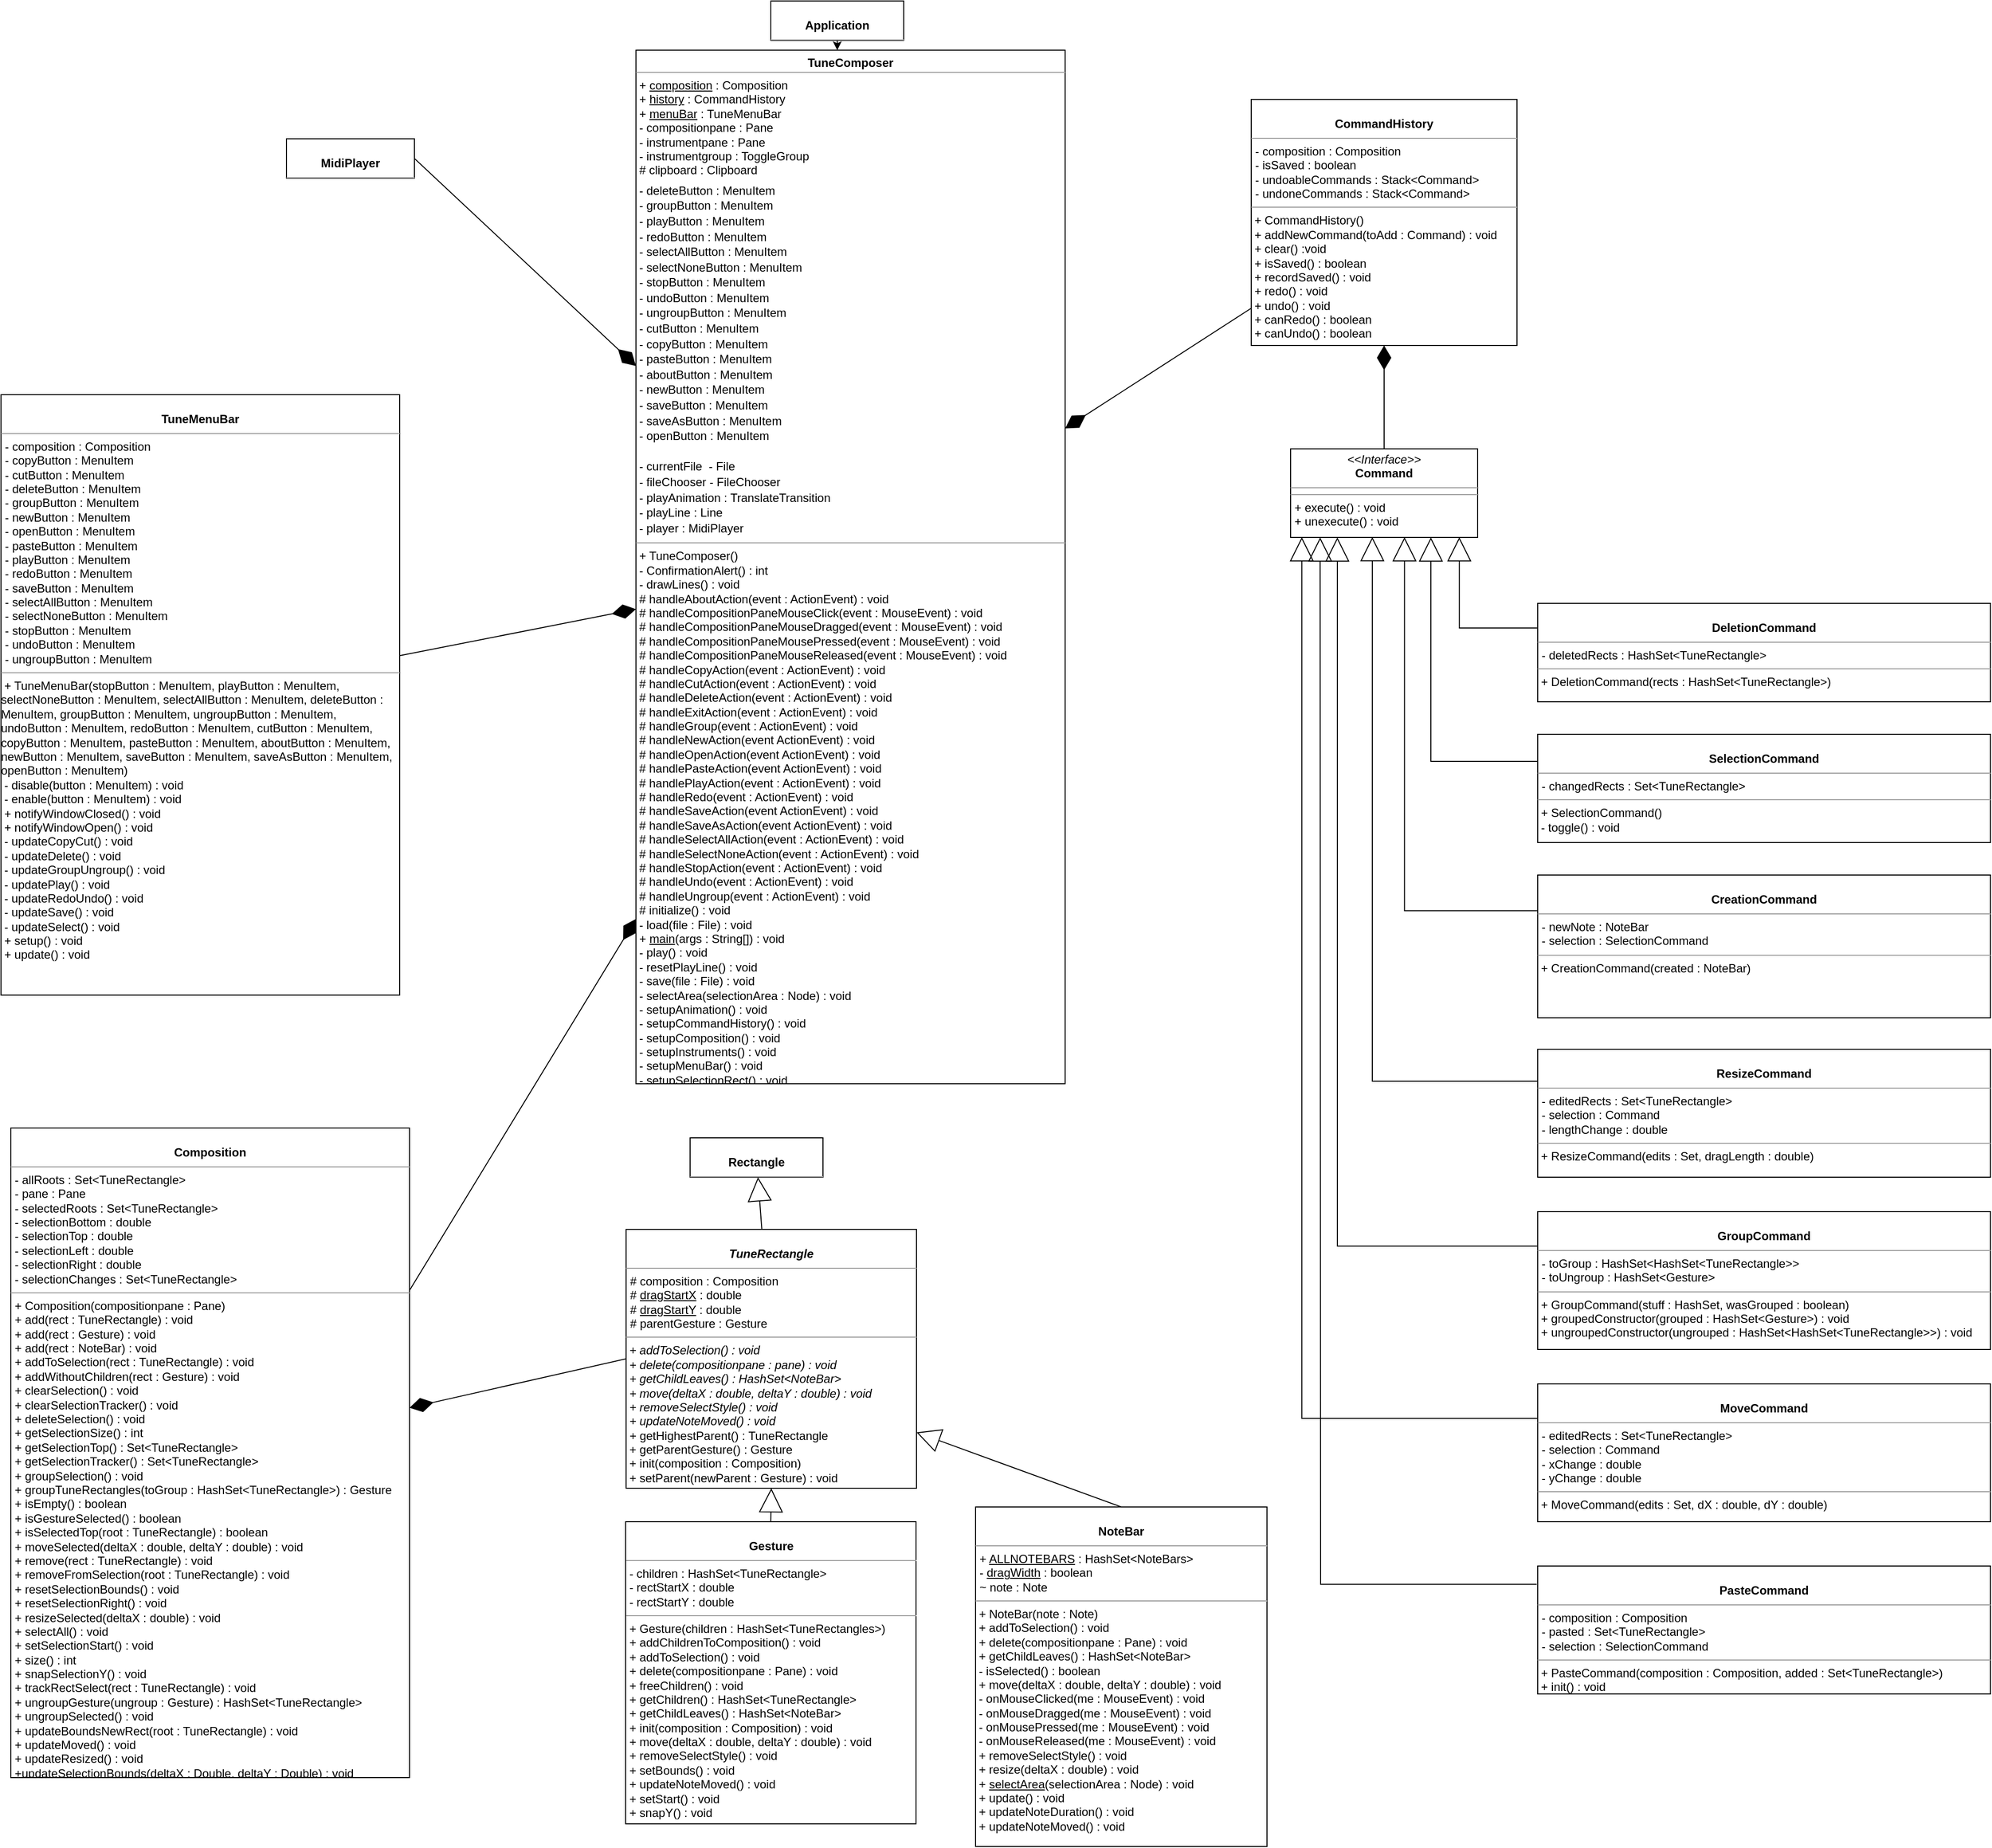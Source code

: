 <mxfile version="10.6.6" type="device"><diagram name="Page-1" id="c4acf3e9-155e-7222-9cf6-157b1a14988f"><mxGraphModel dx="1327" dy="759" grid="1" gridSize="10" guides="1" tooltips="1" connect="1" arrows="1" fold="1" page="1" pageScale="1" pageWidth="850" pageHeight="1100" background="#ffffff" math="0" shadow="0"><root><mxCell id="0"/><mxCell id="1" parent="0"/><mxCell id="wsXgjgieiUGB1QxaMo76-26" style="edgeStyle=none;rounded=0;orthogonalLoop=1;jettySize=auto;html=1;exitX=1;exitY=0.25;exitDx=0;exitDy=0;startArrow=none;startFill=0;endArrow=diamondThin;endFill=1;endSize=22;" parent="1" source="CqsXUCC5kFjreAIwGcYP-1" target="wsXgjgieiUGB1QxaMo76-11" edge="1"><mxGeometry relative="1" as="geometry"/></mxCell><mxCell id="CqsXUCC5kFjreAIwGcYP-1" value="&lt;p style=&quot;margin: 0px ; margin-top: 4px ; text-align: center&quot;&gt;&lt;br&gt;&lt;b&gt;Composition&lt;/b&gt;&lt;/p&gt;&lt;hr size=&quot;1&quot;&gt;&lt;p style=&quot;margin: 0px ; margin-left: 4px&quot;&gt;- allRoots : Set&amp;lt;TuneRectangle&amp;gt;&lt;/p&gt;&lt;p style=&quot;margin: 0px ; margin-left: 4px&quot;&gt;- pane : Pane&lt;/p&gt;&lt;p style=&quot;margin: 0px ; margin-left: 4px&quot;&gt;- selectedRoots : Set&amp;lt;TuneRectangle&amp;gt;&lt;/p&gt;&lt;p style=&quot;margin: 0px ; margin-left: 4px&quot;&gt;- selectionBottom : double&lt;/p&gt;&lt;p style=&quot;margin: 0px ; margin-left: 4px&quot;&gt;- selectionTop : double&lt;/p&gt;&lt;p style=&quot;margin: 0px ; margin-left: 4px&quot;&gt;- selectionLeft : double&lt;/p&gt;&lt;p style=&quot;margin: 0px ; margin-left: 4px&quot;&gt;- selectionRight : double&lt;/p&gt;&lt;p style=&quot;margin: 0px ; margin-left: 4px&quot;&gt;- selectionChanges : Set&amp;lt;TuneRectangle&amp;gt;&lt;/p&gt;&lt;hr size=&quot;1&quot;&gt;&lt;p style=&quot;margin: 0px ; margin-left: 4px&quot;&gt;+ Composition(compositionpane : Pane)&lt;br&gt;&lt;/p&gt;&lt;p style=&quot;margin: 0px ; margin-left: 4px&quot;&gt;+ add(rect : TuneRectangle) : void&lt;/p&gt;&lt;p style=&quot;margin: 0px ; margin-left: 4px&quot;&gt;+ add(rect : Gesture) : void&lt;/p&gt;&lt;p style=&quot;margin: 0px ; margin-left: 4px&quot;&gt;+ add(rect : NoteBar) : void&lt;/p&gt;&lt;p style=&quot;margin: 0px ; margin-left: 4px&quot;&gt;+ addToSelection(rect : TuneRectangle) : void&lt;/p&gt;&lt;p style=&quot;margin: 0px ; margin-left: 4px&quot;&gt;+ addWithoutChildren(rect : Gesture) : void&lt;/p&gt;&lt;p style=&quot;margin: 0px ; margin-left: 4px&quot;&gt;+ clearSelection() : void&lt;/p&gt;&lt;p style=&quot;margin: 0px ; margin-left: 4px&quot;&gt;+ clearSelectionTracker() : void&lt;/p&gt;&lt;p style=&quot;margin: 0px ; margin-left: 4px&quot;&gt;+ deleteSelection() : void&lt;/p&gt;&lt;p style=&quot;margin: 0px ; margin-left: 4px&quot;&gt;+ getSelectionSize() : int&lt;/p&gt;&lt;p style=&quot;margin: 0px ; margin-left: 4px&quot;&gt;+ getSelectionTop() : Set&amp;lt;TuneRectangle&amp;gt;&lt;/p&gt;&lt;p style=&quot;margin: 0px ; margin-left: 4px&quot;&gt;+ getSelectionTracker() : Set&amp;lt;TuneRectangle&amp;gt;&lt;/p&gt;&lt;p style=&quot;margin: 0px ; margin-left: 4px&quot;&gt;+ groupSelection() : void&lt;/p&gt;&lt;p style=&quot;margin: 0px ; margin-left: 4px&quot;&gt;+ groupTuneRectangles(toGroup : HashSet&amp;lt;TuneRectangle&amp;gt;) : Gesture&lt;/p&gt;&lt;p style=&quot;margin: 0px ; margin-left: 4px&quot;&gt;+ isEmpty() : boolean&lt;/p&gt;&lt;p style=&quot;margin: 0px ; margin-left: 4px&quot;&gt;+ isGestureSelected() : boolean&lt;/p&gt;&lt;p style=&quot;margin: 0px ; margin-left: 4px&quot;&gt;+ isSelectedTop(root : TuneRectangle) : boolean&lt;/p&gt;&lt;p style=&quot;margin: 0px ; margin-left: 4px&quot;&gt;+ moveSelected(deltaX : double, deltaY : double) : void&lt;/p&gt;&lt;p style=&quot;margin: 0px ; margin-left: 4px&quot;&gt;+ remove(rect : TuneRectangle) : void&lt;/p&gt;&lt;p style=&quot;margin: 0px ; margin-left: 4px&quot;&gt;+ removeFromSelection(root : TuneRectangle) : void&lt;/p&gt;&lt;p style=&quot;margin: 0px ; margin-left: 4px&quot;&gt;+ resetSelectionBounds() : void&lt;/p&gt;&lt;p style=&quot;margin: 0px ; margin-left: 4px&quot;&gt;+ resetSelectionRight() : void&lt;/p&gt;&lt;p style=&quot;margin: 0px ; margin-left: 4px&quot;&gt;+ resizeSelected(deltaX : double) : void&lt;/p&gt;&lt;p style=&quot;margin: 0px ; margin-left: 4px&quot;&gt;+ selectAll() : void&lt;/p&gt;&lt;p style=&quot;margin: 0px ; margin-left: 4px&quot;&gt;+ setSelectionStart() : void&lt;/p&gt;&lt;p style=&quot;margin: 0px ; margin-left: 4px&quot;&gt;+ size() : int&lt;/p&gt;&lt;p style=&quot;margin: 0px ; margin-left: 4px&quot;&gt;+ snapSelectionY() : void&lt;/p&gt;&lt;p style=&quot;margin: 0px ; margin-left: 4px&quot;&gt;+ trackRectSelect(rect : TuneRectangle) : void&lt;/p&gt;&lt;p style=&quot;margin: 0px ; margin-left: 4px&quot;&gt;+ ungroupGesture(ungroup : Gesture) : HashSet&amp;lt;TuneRectangle&amp;gt;&lt;/p&gt;&lt;p style=&quot;margin: 0px ; margin-left: 4px&quot;&gt;+ ungroupSelected() : void&lt;/p&gt;&lt;p style=&quot;margin: 0px ; margin-left: 4px&quot;&gt;+ updateBoundsNewRect(root : TuneRectangle) : void&lt;/p&gt;&lt;p style=&quot;margin: 0px ; margin-left: 4px&quot;&gt;+ updateMoved() : void&lt;/p&gt;&lt;p style=&quot;margin: 0px ; margin-left: 4px&quot;&gt;+ updateResized() : void&lt;/p&gt;&lt;p style=&quot;margin: 0px ; margin-left: 4px&quot;&gt;+updateSelectionBounds(deltaX : Double, deltaY : Double) : void&lt;br&gt;&lt;/p&gt;" style="verticalAlign=top;align=left;overflow=fill;fontSize=12;fontFamily=Helvetica;html=1;rounded=0;shadow=0;comic=0;labelBackgroundColor=none;strokeColor=#000000;strokeWidth=1;fillColor=#ffffff;" parent="1" vertex="1"><mxGeometry x="10" y="1145" width="405" height="660" as="geometry"/></mxCell><mxCell id="wsXgjgieiUGB1QxaMo76-53" value="" style="edgeStyle=none;rounded=0;orthogonalLoop=1;jettySize=auto;html=1;startArrow=none;startFill=0;endArrow=diamondThin;endFill=1;endSize=22;" parent="1" source="wsXgjgieiUGB1QxaMo76-2" target="wsXgjgieiUGB1QxaMo76-42" edge="1"><mxGeometry relative="1" as="geometry"><mxPoint x="1405" y="375" as="targetPoint"/></mxGeometry></mxCell><mxCell id="wsXgjgieiUGB1QxaMo76-2" value="&lt;p style=&quot;margin: 0px ; margin-top: 4px ; text-align: center&quot;&gt;&lt;i&gt;&amp;lt;&amp;lt;Interface&amp;gt;&amp;gt;&lt;/i&gt;&lt;br&gt;&lt;b&gt;Command&lt;/b&gt;&lt;/p&gt;&lt;hr size=&quot;1&quot;&gt;&lt;hr size=&quot;1&quot;&gt;&lt;p style=&quot;margin: 0px ; margin-left: 4px&quot;&gt;+ execute() : void&lt;/p&gt;&lt;p style=&quot;margin: 0px ; margin-left: 4px&quot;&gt;+ unexecute() : void&lt;/p&gt;" style="verticalAlign=top;align=left;overflow=fill;fontSize=12;fontFamily=Helvetica;html=1;rounded=0;shadow=0;comic=0;labelBackgroundColor=none;strokeColor=#000000;strokeWidth=1;fillColor=#ffffff;" parent="1" vertex="1"><mxGeometry x="1310" y="455" width="190" height="90" as="geometry"/></mxCell><mxCell id="wsXgjgieiUGB1QxaMo76-37" style="edgeStyle=orthogonalEdgeStyle;rounded=0;orthogonalLoop=1;jettySize=auto;html=1;exitX=0;exitY=0.25;exitDx=0;exitDy=0;entryX=0.609;entryY=0.997;entryDx=0;entryDy=0;entryPerimeter=0;startArrow=none;startFill=0;endArrow=block;endFill=0;endSize=22;" parent="1" source="wsXgjgieiUGB1QxaMo76-3" target="wsXgjgieiUGB1QxaMo76-2" edge="1"><mxGeometry relative="1" as="geometry"/></mxCell><mxCell id="wsXgjgieiUGB1QxaMo76-3" value="&lt;p style=&quot;margin: 0px ; margin-top: 4px ; text-align: center&quot;&gt;&lt;br&gt;&lt;b&gt;CreationCommand&lt;/b&gt;&lt;br&gt;&lt;/p&gt;&lt;hr size=&quot;1&quot;&gt;&lt;p style=&quot;margin: 0px ; margin-left: 4px&quot;&gt;- newNote : NoteBar&lt;/p&gt;&lt;p style=&quot;margin: 0px ; margin-left: 4px&quot;&gt;- selection : SelectionCommand&lt;/p&gt;&lt;hr size=&quot;1&quot;&gt;&amp;nbsp;+ CreationCommand(created : NoteBar)" style="verticalAlign=top;align=left;overflow=fill;fontSize=12;fontFamily=Helvetica;html=1;rounded=0;shadow=0;comic=0;labelBackgroundColor=none;strokeColor=#000000;strokeWidth=1;fillColor=#ffffff;" parent="1" vertex="1"><mxGeometry x="1561" y="888" width="460" height="145" as="geometry"/></mxCell><mxCell id="wsXgjgieiUGB1QxaMo76-35" style="edgeStyle=orthogonalEdgeStyle;rounded=0;orthogonalLoop=1;jettySize=auto;html=1;exitX=0;exitY=0.25;exitDx=0;exitDy=0;entryX=0.902;entryY=0.997;entryDx=0;entryDy=0;entryPerimeter=0;startArrow=none;startFill=0;endArrow=block;endFill=0;endSize=22;" parent="1" source="wsXgjgieiUGB1QxaMo76-4" target="wsXgjgieiUGB1QxaMo76-2" edge="1"><mxGeometry relative="1" as="geometry"/></mxCell><mxCell id="wsXgjgieiUGB1QxaMo76-4" value="&lt;p style=&quot;margin: 0px ; margin-top: 4px ; text-align: center&quot;&gt;&lt;br&gt;&lt;b&gt;DeletionCommand&lt;/b&gt;&lt;br&gt;&lt;/p&gt;&lt;hr size=&quot;1&quot;&gt;&lt;p style=&quot;margin: 0px ; margin-left: 4px&quot;&gt;- deletedRects : HashSet&amp;lt;TuneRectangle&amp;gt;&lt;br&gt;&lt;/p&gt;&lt;hr size=&quot;1&quot;&gt;&amp;nbsp;+ DeletionCommand(rects : HashSet&amp;lt;TuneRectangle&amp;gt;)" style="verticalAlign=top;align=left;overflow=fill;fontSize=12;fontFamily=Helvetica;html=1;rounded=0;shadow=0;comic=0;labelBackgroundColor=none;strokeColor=#000000;strokeWidth=1;fillColor=#ffffff;" parent="1" vertex="1"><mxGeometry x="1561" y="612" width="460" height="100" as="geometry"/></mxCell><mxCell id="wsXgjgieiUGB1QxaMo76-40" style="edgeStyle=orthogonalEdgeStyle;rounded=0;orthogonalLoop=1;jettySize=auto;html=1;exitX=0;exitY=0.25;exitDx=0;exitDy=0;entryX=0.25;entryY=1;entryDx=0;entryDy=0;startArrow=none;startFill=0;endArrow=block;endFill=0;endSize=22;" parent="1" source="wsXgjgieiUGB1QxaMo76-5" target="wsXgjgieiUGB1QxaMo76-2" edge="1"><mxGeometry relative="1" as="geometry"/></mxCell><mxCell id="wsXgjgieiUGB1QxaMo76-5" value="&lt;p style=&quot;margin: 0px ; margin-top: 4px ; text-align: center&quot;&gt;&lt;br&gt;&lt;b&gt;GroupCommand&lt;/b&gt;&lt;br&gt;&lt;/p&gt;&lt;hr size=&quot;1&quot;&gt;&lt;p style=&quot;margin: 0px ; margin-left: 4px&quot;&gt;- toGroup : HashSet&amp;lt;HashSet&amp;lt;TuneRectangle&amp;gt;&amp;gt;&lt;/p&gt;&lt;p style=&quot;margin: 0px ; margin-left: 4px&quot;&gt;- toUngroup : HashSet&amp;lt;Gesture&amp;gt;&lt;br&gt;&lt;/p&gt;&lt;hr size=&quot;1&quot;&gt;&lt;div&gt;&amp;nbsp;+ GroupCommand(stuff : HashSet, wasGrouped : boolean)&lt;/div&gt;&lt;div&gt;&amp;nbsp;+ groupedConstructor(grouped : HashSet&amp;lt;Gesture&amp;gt;) : void&lt;/div&gt;&lt;div&gt;&amp;nbsp;+ ungroupedConstructor(ungrouped : HashSet&amp;lt;HashSet&amp;lt;TuneRectangle&amp;gt;&amp;gt;) : void&lt;/div&gt;" style="verticalAlign=top;align=left;overflow=fill;fontSize=12;fontFamily=Helvetica;html=1;rounded=0;shadow=0;comic=0;labelBackgroundColor=none;strokeColor=#000000;strokeWidth=1;fillColor=#ffffff;" parent="1" vertex="1"><mxGeometry x="1561" y="1230" width="460" height="140" as="geometry"/></mxCell><mxCell id="wsXgjgieiUGB1QxaMo76-41" style="edgeStyle=orthogonalEdgeStyle;rounded=0;orthogonalLoop=1;jettySize=auto;html=1;exitX=0;exitY=0.25;exitDx=0;exitDy=0;entryX=0.06;entryY=0.997;entryDx=0;entryDy=0;entryPerimeter=0;startArrow=none;startFill=0;endArrow=block;endFill=0;endSize=22;" parent="1" source="wsXgjgieiUGB1QxaMo76-6" target="wsXgjgieiUGB1QxaMo76-2" edge="1"><mxGeometry relative="1" as="geometry"/></mxCell><mxCell id="wsXgjgieiUGB1QxaMo76-6" value="&lt;p style=&quot;margin: 0px ; margin-top: 4px ; text-align: center&quot;&gt;&lt;br&gt;&lt;b&gt;MoveCommand&lt;/b&gt;&lt;br&gt;&lt;/p&gt;&lt;hr size=&quot;1&quot;&gt;&lt;p style=&quot;margin: 0px ; margin-left: 4px&quot;&gt;- editedRects : Set&amp;lt;TuneRectangle&amp;gt;&lt;/p&gt;&lt;p style=&quot;margin: 0px ; margin-left: 4px&quot;&gt;- selection : Command&lt;/p&gt;&lt;p style=&quot;margin: 0px ; margin-left: 4px&quot;&gt;- xChange : double&lt;/p&gt;&lt;p style=&quot;margin: 0px ; margin-left: 4px&quot;&gt;- yChange : double&lt;br&gt;&lt;/p&gt;&lt;hr size=&quot;1&quot;&gt;&lt;div&gt;&amp;nbsp;+ MoveCommand(edits : Set, dX : double, dY : double)&lt;br&gt;&lt;/div&gt;" style="verticalAlign=top;align=left;overflow=fill;fontSize=12;fontFamily=Helvetica;html=1;rounded=0;shadow=0;comic=0;labelBackgroundColor=none;strokeColor=#000000;strokeWidth=1;fillColor=#ffffff;" parent="1" vertex="1"><mxGeometry x="1561" y="1405" width="460" height="140" as="geometry"/></mxCell><mxCell id="wsXgjgieiUGB1QxaMo76-38" style="edgeStyle=orthogonalEdgeStyle;rounded=0;orthogonalLoop=1;jettySize=auto;html=1;exitX=0;exitY=0.25;exitDx=0;exitDy=0;startArrow=none;startFill=0;endArrow=block;endFill=0;endSize=22;entryX=0.437;entryY=0.996;entryDx=0;entryDy=0;entryPerimeter=0;" parent="1" source="wsXgjgieiUGB1QxaMo76-7" target="wsXgjgieiUGB1QxaMo76-2" edge="1"><mxGeometry relative="1" as="geometry"><mxPoint x="1351" y="660" as="targetPoint"/></mxGeometry></mxCell><mxCell id="wsXgjgieiUGB1QxaMo76-7" value="&lt;p style=&quot;margin: 0px ; margin-top: 4px ; text-align: center&quot;&gt;&lt;br&gt;&lt;b&gt;ResizeCommand&lt;/b&gt;&lt;br&gt;&lt;/p&gt;&lt;hr size=&quot;1&quot;&gt;&lt;p style=&quot;margin: 0px ; margin-left: 4px&quot;&gt;- editedRects : Set&amp;lt;TuneRectangle&amp;gt;&lt;/p&gt;&lt;p style=&quot;margin: 0px ; margin-left: 4px&quot;&gt;- selection : Command&lt;/p&gt;&lt;p style=&quot;margin: 0px ; margin-left: 4px&quot;&gt;- lengthChange : double&lt;br&gt;&lt;/p&gt;&lt;hr size=&quot;1&quot;&gt;&lt;div&gt;&amp;nbsp;+ ResizeCommand(edits : Set, dragLength : double)&lt;br&gt;&lt;/div&gt;" style="verticalAlign=top;align=left;overflow=fill;fontSize=12;fontFamily=Helvetica;html=1;rounded=0;shadow=0;comic=0;labelBackgroundColor=none;strokeColor=#000000;strokeWidth=1;fillColor=#ffffff;" parent="1" vertex="1"><mxGeometry x="1561" y="1065" width="460" height="130" as="geometry"/></mxCell><mxCell id="wsXgjgieiUGB1QxaMo76-36" style="edgeStyle=orthogonalEdgeStyle;rounded=0;orthogonalLoop=1;jettySize=auto;html=1;exitX=0;exitY=0.25;exitDx=0;exitDy=0;entryX=0.75;entryY=1;entryDx=0;entryDy=0;startArrow=none;startFill=0;endArrow=block;endFill=0;endSize=22;" parent="1" source="wsXgjgieiUGB1QxaMo76-8" target="wsXgjgieiUGB1QxaMo76-2" edge="1"><mxGeometry relative="1" as="geometry"/></mxCell><mxCell id="wsXgjgieiUGB1QxaMo76-8" value="&lt;p style=&quot;margin: 0px ; margin-top: 4px ; text-align: center&quot;&gt;&lt;br&gt;&lt;b&gt;SelectionCommand&lt;/b&gt;&lt;br&gt;&lt;/p&gt;&lt;hr size=&quot;1&quot;&gt;&lt;p style=&quot;margin: 0px ; margin-left: 4px&quot;&gt;- changedRects : Set&amp;lt;TuneRectangle&amp;gt;&lt;/p&gt;&lt;hr size=&quot;1&quot;&gt;&lt;div&gt;&amp;nbsp;+ SelectionCommand()&lt;br&gt;&lt;/div&gt;&lt;div&gt;&amp;nbsp;- toggle() : void&lt;/div&gt;" style="verticalAlign=top;align=left;overflow=fill;fontSize=12;fontFamily=Helvetica;html=1;rounded=0;shadow=0;comic=0;labelBackgroundColor=none;strokeColor=#000000;strokeWidth=1;fillColor=#ffffff;" parent="1" vertex="1"><mxGeometry x="1561" y="745" width="460" height="110" as="geometry"/></mxCell><mxCell id="wsXgjgieiUGB1QxaMo76-24" style="rounded=0;orthogonalLoop=1;jettySize=auto;html=1;startArrow=none;startFill=0;endArrow=diamondThin;endFill=1;endSize=22;" parent="1" source="wsXgjgieiUGB1QxaMo76-9" target="wsXgjgieiUGB1QxaMo76-11" edge="1"><mxGeometry relative="1" as="geometry"><mxPoint x="640" y="625" as="targetPoint"/></mxGeometry></mxCell><mxCell id="wsXgjgieiUGB1QxaMo76-9" value="&lt;p style=&quot;margin: 0px ; margin-top: 4px ; text-align: center&quot;&gt;&lt;br&gt;&lt;b&gt;TuneMenuBar&lt;/b&gt;&lt;br&gt;&lt;/p&gt;&lt;hr size=&quot;1&quot;&gt;&lt;p style=&quot;margin: 0px ; margin-left: 4px&quot;&gt;- composition : Composition&lt;/p&gt;&lt;p style=&quot;margin: 0px ; margin-left: 4px&quot;&gt;- copyButton : MenuItem&lt;/p&gt;&lt;p style=&quot;margin: 0px ; margin-left: 4px&quot;&gt;- cutButton : MenuItem&lt;/p&gt;&lt;p style=&quot;margin: 0px ; margin-left: 4px&quot;&gt;- deleteButton : MenuItem&lt;/p&gt;&lt;p style=&quot;margin: 0px ; margin-left: 4px&quot;&gt;- groupButton : MenuItem&lt;/p&gt;&lt;p style=&quot;margin: 0px ; margin-left: 4px&quot;&gt;- newButton : MenuItem&lt;/p&gt;&lt;p style=&quot;margin: 0px ; margin-left: 4px&quot;&gt;- openButton : MenuItem&lt;/p&gt;&lt;p style=&quot;margin: 0px ; margin-left: 4px&quot;&gt;- pasteButton : MenuItem&lt;/p&gt;&lt;p style=&quot;margin: 0px ; margin-left: 4px&quot;&gt;- playButton : MenuItem&lt;/p&gt;&lt;p style=&quot;margin: 0px ; margin-left: 4px&quot;&gt;- redoButton : MenuItem&lt;/p&gt;&lt;p style=&quot;margin: 0px ; margin-left: 4px&quot;&gt;- saveButton : MenuItem&lt;/p&gt;&lt;p style=&quot;margin: 0px ; margin-left: 4px&quot;&gt;- selectAllButton : MenuItem&lt;/p&gt;&lt;p style=&quot;margin: 0px ; margin-left: 4px&quot;&gt;- selectNoneButton : MenuItem&lt;/p&gt;&lt;p style=&quot;margin: 0px ; margin-left: 4px&quot;&gt;- stopButton : MenuItem&lt;/p&gt;&lt;p style=&quot;margin: 0px ; margin-left: 4px&quot;&gt;- undoButton : MenuItem&lt;/p&gt;&lt;p style=&quot;margin: 0px ; margin-left: 4px&quot;&gt;- ungroupButton : MenuItem&lt;/p&gt;&lt;hr size=&quot;1&quot;&gt;&lt;div&gt;&amp;nbsp;+ TuneMenuBar(stopButton : MenuItem, playButton : MenuItem, selectNoneButton : MenuItem, selectAllButton : MenuItem, deleteButton : MenuItem, groupButton : MenuItem, ungroupButton : MenuItem, undoButton : MenuItem, redoButton : MenuItem, cutButton : MenuItem, copyButton : MenuItem, pasteButton : MenuItem, aboutButton : MenuItem, newButton : MenuItem, saveButton : MenuItem, saveAsButton : MenuItem, openButton : MenuItem)&lt;/div&gt;&lt;div&gt;&amp;nbsp;- disable(button : MenuItem) : void&lt;/div&gt;&lt;div&gt;&amp;nbsp;- enable(button : MenuItem) : void&lt;/div&gt;&lt;div&gt;&amp;nbsp;+ notifyWindowClosed() : void&lt;/div&gt;&lt;div&gt;&amp;nbsp;+ notifyWindowOpen() : void&lt;/div&gt;&lt;div&gt;&amp;nbsp;- updateCopyCut() : void&lt;/div&gt;&lt;div&gt;&lt;div&gt;&amp;nbsp;- updateDelete() : void&lt;/div&gt;&lt;div&gt;&amp;nbsp;- updateGroupUngroup() : void&lt;/div&gt;&lt;div&gt;&amp;nbsp;- updatePlay() : void&lt;/div&gt;&lt;div&gt;&amp;nbsp;- updateRedoUndo() : void&lt;/div&gt;&lt;div&gt;&amp;nbsp;- updateSave() : void&lt;/div&gt;&lt;div&gt;&amp;nbsp;- updateSelect() : void&lt;/div&gt;&lt;/div&gt;&lt;div&gt;&amp;nbsp;+ setup() : void&lt;/div&gt;&lt;div&gt;&amp;nbsp;+ update() : void&lt;/div&gt;" style="verticalAlign=top;align=left;overflow=fill;fontSize=12;fontFamily=Helvetica;html=1;rounded=0;shadow=0;comic=0;labelBackgroundColor=none;strokeColor=#000000;strokeWidth=1;fillColor=#ffffff;whiteSpace=wrap;" parent="1" vertex="1"><mxGeometry y="400" width="405" height="610" as="geometry"/></mxCell><mxCell id="wsXgjgieiUGB1QxaMo76-30" style="edgeStyle=none;rounded=0;orthogonalLoop=1;jettySize=auto;html=1;exitX=0;exitY=0.5;exitDx=0;exitDy=0;startArrow=none;startFill=0;endArrow=diamondThin;endFill=1;endSize=22;" parent="1" source="wsXgjgieiUGB1QxaMo76-10" target="CqsXUCC5kFjreAIwGcYP-1" edge="1"><mxGeometry relative="1" as="geometry"/></mxCell><mxCell id="wsXgjgieiUGB1QxaMo76-31" value="" style="edgeStyle=none;rounded=0;orthogonalLoop=1;jettySize=auto;html=1;startArrow=none;startFill=0;endArrow=block;endFill=0;endSize=22;" parent="1" source="wsXgjgieiUGB1QxaMo76-10" target="wsXgjgieiUGB1QxaMo76-16" edge="1"><mxGeometry relative="1" as="geometry"/></mxCell><mxCell id="wsXgjgieiUGB1QxaMo76-10" value="&lt;p style=&quot;margin: 0px ; margin-top: 4px ; text-align: center&quot;&gt;&lt;br&gt;&lt;i&gt;&lt;b&gt;TuneRectangle&lt;/b&gt;&lt;/i&gt;&lt;br&gt;&lt;/p&gt;&lt;hr size=&quot;1&quot;&gt;&lt;p style=&quot;margin: 0px ; margin-left: 4px&quot;&gt;# composition : Composition&lt;/p&gt;&lt;p style=&quot;margin: 0px ; margin-left: 4px&quot;&gt;# &lt;u&gt;dragStartX&lt;/u&gt; : double&lt;/p&gt;&lt;p style=&quot;margin: 0px ; margin-left: 4px&quot;&gt;# &lt;u&gt;dragStartY&lt;/u&gt; : double&lt;/p&gt;&lt;p style=&quot;margin: 0px ; margin-left: 4px&quot;&gt;# parentGesture : Gesture&lt;/p&gt;&lt;hr size=&quot;1&quot;&gt;&lt;div&gt;&amp;nbsp;&lt;i&gt;+ addToSelection() : void&lt;/i&gt;&lt;/div&gt;&lt;div&gt;&lt;i&gt;&amp;nbsp;+ delete(compositionpane : pane) : void&lt;/i&gt;&lt;/div&gt;&lt;div&gt;&lt;i&gt;&amp;nbsp;+ getChildLeaves() : HashSet&amp;lt;NoteBar&amp;gt;&lt;/i&gt;&lt;/div&gt;&lt;div&gt;&lt;i&gt;&amp;nbsp;+ move(deltaX : double, deltaY : double) : void&lt;/i&gt;&lt;/div&gt;&lt;div&gt;&lt;i&gt;&amp;nbsp;+ removeSelectStyle() : void&lt;/i&gt;&lt;/div&gt;&lt;div&gt;&lt;i&gt;&amp;nbsp;+ updateNoteMoved() : void&lt;/i&gt;&lt;/div&gt;&lt;div&gt;&lt;i&gt;&amp;nbsp;+ &lt;/i&gt;getHighestParent() : TuneRectangle&lt;/div&gt;&lt;div&gt;&amp;nbsp;+ getParentGesture() : Gesture&lt;/div&gt;&lt;div&gt;&amp;nbsp;+ init(composition : Composition)&lt;/div&gt;&lt;div&gt;&amp;nbsp;+ setParent(newParent : Gesture) : void&lt;/div&gt;" style="verticalAlign=top;align=left;overflow=fill;fontSize=12;fontFamily=Helvetica;html=1;rounded=0;shadow=0;comic=0;labelBackgroundColor=none;strokeColor=#000000;strokeWidth=1;fillColor=#ffffff;" parent="1" vertex="1"><mxGeometry x="635" y="1248" width="295" height="263" as="geometry"/></mxCell><mxCell id="wsXgjgieiUGB1QxaMo76-11" value="&lt;p style=&quot;margin: 4px 0px 0px ; text-align: center ; line-height: 50%&quot;&gt;&lt;br&gt;&lt;b&gt;TuneComposer&lt;/b&gt;&lt;br&gt;&lt;/p&gt;&lt;hr size=&quot;1&quot;&gt;&lt;div&gt;&amp;nbsp;+ &lt;u&gt;composition&lt;/u&gt; : Composition&lt;/div&gt;&lt;div&gt;&lt;div&gt;&amp;nbsp;+ &lt;u&gt;history&lt;/u&gt; : CommandHistory&lt;/div&gt;&lt;div&gt;&lt;div&gt;&amp;nbsp;+ &lt;u&gt;menuBar&lt;/u&gt; : TuneMenuBar&lt;/div&gt;&lt;/div&gt;&lt;/div&gt;&lt;div&gt;&amp;nbsp;- compositionpane : Pane&lt;/div&gt;&lt;div&gt;&lt;div&gt;&amp;nbsp;- instrumentpane : Pane&lt;/div&gt;&lt;div&gt;&lt;div&gt;&amp;nbsp;- instrumentgroup : ToggleGroup&lt;/div&gt;&lt;/div&gt;&lt;/div&gt;&lt;div&gt;&amp;nbsp;# clipboard : Clipboard&lt;/div&gt;&lt;div style=&quot;line-height: 30%&quot;&gt;&lt;p&gt;&amp;nbsp;- deleteButton : MenuItem&lt;/p&gt;&lt;p&gt;&amp;nbsp;- groupButton : MenuItem&lt;/p&gt;&lt;p&gt;&amp;nbsp;- playButton : MenuItem&lt;/p&gt;&lt;p&gt;&amp;nbsp;- redoButton : MenuItem&lt;/p&gt;&lt;p&gt;&amp;nbsp;- selectAllButton : MenuItem&lt;/p&gt;&lt;p&gt;&amp;nbsp;- selectNoneButton : MenuItem&lt;/p&gt;&lt;p&gt;&amp;nbsp;- stopButton : MenuItem&lt;/p&gt;&lt;p&gt;&amp;nbsp;- undoButton : MenuItem&lt;/p&gt;&lt;p&gt;&amp;nbsp;- ungroupButton : MenuItem&lt;/p&gt;&lt;p&gt;&amp;nbsp;- cutButton : MenuItem&lt;/p&gt;&lt;p&gt;&amp;nbsp;- copyButton : MenuItem&lt;/p&gt;&lt;p&gt;&amp;nbsp;- pasteButton : MenuItem&lt;/p&gt;&lt;p&gt;&amp;nbsp;- aboutButton : MenuItem&lt;/p&gt;&lt;p&gt;&amp;nbsp;- newButton : MenuItem&lt;/p&gt;&lt;p&gt;&amp;nbsp;- saveButton : MenuItem&lt;/p&gt;&lt;p&gt;&amp;nbsp;- saveAsButton : MenuItem&lt;/p&gt;&lt;p&gt;&amp;nbsp;- openButton : MenuItem&lt;/p&gt;&lt;p&gt;&amp;nbsp;&lt;/p&gt;&lt;p&gt;&amp;nbsp;- currentFile&amp;nbsp; - File&lt;/p&gt;&lt;p&gt;&amp;nbsp;- fileChooser - FileChooser&lt;/p&gt;&lt;p&gt;&lt;span&gt;&amp;nbsp;- playAnimation : TranslateTransition&lt;/span&gt;&lt;/p&gt;&lt;p&gt;&lt;span&gt;&amp;nbsp;- playLine : Line&lt;/span&gt;&lt;/p&gt;&lt;p&gt;&lt;span&gt;&amp;nbsp;- player : MidiPlayer&lt;/span&gt;&lt;/p&gt;&lt;/div&gt;&lt;hr size=&quot;1&quot;&gt;&lt;div&gt;&amp;nbsp;+ TuneComposer()&lt;/div&gt;&lt;div&gt;&amp;nbsp;- ConfirmationAlert() : int&lt;/div&gt;&lt;div&gt;&amp;nbsp;- drawLines() : void&lt;/div&gt;&lt;div&gt;&amp;nbsp;# handleAboutAction(event : ActionEvent) : void&lt;/div&gt;&lt;div&gt;&amp;nbsp;# handleCompositionPaneMouseClick(event : MouseEvent) : void&lt;/div&gt;&lt;div&gt;&amp;nbsp;# handleCompositionPaneMouseDragged(event : MouseEvent) : void&lt;/div&gt;&lt;div&gt;&amp;nbsp;# handleCompositionPaneMousePressed(event : MouseEvent) : void&lt;br&gt;&lt;/div&gt;&lt;div&gt;&amp;nbsp;# handleCompositionPaneMouseReleased(event : MouseEvent) : void&lt;/div&gt;&lt;div&gt;&amp;nbsp;# handleCopyAction(event : ActionEvent) : void&lt;/div&gt;&lt;div&gt;&amp;nbsp;# handleCutAction(event : ActionEvent) : void&lt;/div&gt;&lt;div&gt;&amp;nbsp;# handleDeleteAction(event : ActionEvent) : void&lt;/div&gt;&lt;div&gt;&amp;nbsp;# handleExitAction(event : ActionEvent) : void&lt;/div&gt;&lt;div&gt;&amp;nbsp;# handleGroup(event : ActionEvent) : void&lt;/div&gt;&lt;div&gt;&amp;nbsp;# handleNewAction(event ActionEvent) : void&lt;/div&gt;&amp;nbsp;# handleOpenAction(event ActionEvent) : void&lt;br&gt;&amp;nbsp;# handlePasteAction(event ActionEvent) : void&lt;div&gt;&amp;nbsp;# handlePlayAction(event : ActionEvent) : void&lt;/div&gt;&lt;div&gt;&amp;nbsp;# handleRedo(event : ActionEvent) : void&lt;/div&gt;&lt;div&gt;&amp;nbsp;# handleSaveAction(event ActionEvent) : void&lt;/div&gt;&lt;div&gt;&amp;nbsp;# handleSaveAsAction(event ActionEvent) : void&lt;br&gt;&lt;/div&gt;&lt;div&gt;&amp;nbsp;# handleSelectAllAction(event : ActionEvent) : void&lt;/div&gt;&lt;div&gt;&amp;nbsp;# handleSelectNoneAction(event : ActionEvent) : void&lt;br&gt;&lt;/div&gt;&lt;div&gt;&amp;nbsp;# handleStopAction(event : ActionEvent) : void&lt;/div&gt;&lt;div&gt;&amp;nbsp;# handleUndo(event : ActionEvent) : void&lt;/div&gt;&lt;div&gt;&amp;nbsp;# handleUngroup(event : ActionEvent) : void&lt;/div&gt;&lt;div&gt;&amp;nbsp;# initialize() : void&lt;/div&gt;&lt;div&gt;&amp;nbsp;- load(file : File) : void&lt;/div&gt;&lt;div&gt;&amp;nbsp;+ &lt;u&gt;main&lt;/u&gt;(args : String[]) : void&lt;/div&gt;&lt;div&gt;&amp;nbsp;- play() : void&lt;/div&gt;&lt;div&gt;&amp;nbsp;- resetPlayLine() : void&lt;/div&gt;&lt;div&gt;&amp;nbsp;- save(file : File) : void&lt;/div&gt;&lt;div&gt;&amp;nbsp;- selectArea(selectionArea : Node) : void&lt;/div&gt;&lt;div&gt;&amp;nbsp;- setupAnimation() : void&lt;/div&gt;&lt;div&gt;&amp;nbsp;- setupCommandHistory() : void&lt;/div&gt;&lt;div&gt;&amp;nbsp;- setupComposition() : void&lt;/div&gt;&lt;div&gt;&amp;nbsp;- setupInstruments() : void&lt;/div&gt;&lt;div&gt;&amp;nbsp;- setupMenuBar() : void&lt;/div&gt;&lt;div&gt;&amp;nbsp;- setupSelectionRect() : void&lt;/div&gt;&lt;div&gt;&amp;nbsp;+ start(primaryStage : Stage) : void&lt;/div&gt;&lt;div&gt;&amp;nbsp;- stopPlaying() : void&lt;/div&gt;" style="verticalAlign=top;align=left;overflow=fill;fontSize=12;fontFamily=Helvetica;html=1;rounded=0;shadow=0;comic=0;labelBackgroundColor=none;strokeColor=#000000;strokeWidth=1;fillColor=#ffffff;" parent="1" vertex="1"><mxGeometry x="645" y="50" width="436" height="1050" as="geometry"/></mxCell><mxCell id="wsXgjgieiUGB1QxaMo76-23" style="rounded=0;orthogonalLoop=1;jettySize=auto;html=1;exitX=1;exitY=0.5;exitDx=0;exitDy=0;endArrow=diamondThin;endFill=1;endSize=22;" parent="1" source="wsXgjgieiUGB1QxaMo76-13" target="wsXgjgieiUGB1QxaMo76-11" edge="1"><mxGeometry relative="1" as="geometry"/></mxCell><mxCell id="wsXgjgieiUGB1QxaMo76-13" value="&lt;p style=&quot;margin: 0px ; margin-top: 4px ; text-align: center&quot;&gt;&lt;br&gt;&lt;b&gt;MidiPlayer&lt;/b&gt;&lt;br&gt;&lt;/p&gt;&lt;hr size=&quot;1&quot;&gt;&lt;br&gt;&lt;hr size=&quot;1&quot;&gt;" style="verticalAlign=top;align=left;overflow=fill;fontSize=12;fontFamily=Helvetica;html=1;rounded=0;shadow=0;comic=0;labelBackgroundColor=none;strokeColor=#000000;strokeWidth=1;fillColor=#ffffff;" parent="1" vertex="1"><mxGeometry x="290" y="140" width="130" height="40" as="geometry"/></mxCell><mxCell id="wsXgjgieiUGB1QxaMo76-16" value="&lt;p style=&quot;margin: 0px ; margin-top: 4px ; text-align: center&quot;&gt;&lt;br&gt;&lt;b&gt;Rectangle&lt;/b&gt;&lt;br&gt;&lt;/p&gt;&lt;hr size=&quot;1&quot;&gt;&lt;br&gt;&lt;hr size=&quot;1&quot;&gt;" style="verticalAlign=top;align=left;overflow=fill;fontSize=12;fontFamily=Helvetica;html=1;rounded=0;shadow=0;comic=0;labelBackgroundColor=none;strokeColor=#000000;strokeWidth=1;fillColor=#ffffff;" parent="1" vertex="1"><mxGeometry x="700" y="1155" width="135" height="40" as="geometry"/></mxCell><mxCell id="wsXgjgieiUGB1QxaMo76-20" value="" style="edgeStyle=orthogonalEdgeStyle;rounded=0;orthogonalLoop=1;jettySize=auto;html=1;" parent="1" source="wsXgjgieiUGB1QxaMo76-19" target="wsXgjgieiUGB1QxaMo76-11" edge="1"><mxGeometry relative="1" as="geometry"><Array as="points"><mxPoint x="890" y="40"/><mxPoint x="890" y="40"/></Array></mxGeometry></mxCell><mxCell id="wsXgjgieiUGB1QxaMo76-19" value="&lt;p style=&quot;margin: 0px ; margin-top: 4px ; text-align: center&quot;&gt;&lt;br&gt;&lt;b&gt;Application&lt;/b&gt;&lt;br&gt;&lt;/p&gt;&lt;hr size=&quot;1&quot;&gt;&lt;br&gt;&lt;hr size=&quot;1&quot;&gt;" style="verticalAlign=top;align=left;overflow=fill;fontSize=12;fontFamily=Helvetica;html=1;rounded=0;shadow=0;comic=0;labelBackgroundColor=none;strokeColor=#000000;strokeWidth=1;fillColor=#ffffff;" parent="1" vertex="1"><mxGeometry x="782" width="135" height="40" as="geometry"/></mxCell><mxCell id="wsXgjgieiUGB1QxaMo76-43" style="rounded=0;orthogonalLoop=1;jettySize=auto;html=1;startArrow=none;startFill=0;endArrow=diamondThin;endFill=1;endSize=22;" parent="1" source="wsXgjgieiUGB1QxaMo76-42" target="wsXgjgieiUGB1QxaMo76-11" edge="1"><mxGeometry relative="1" as="geometry"><mxPoint x="570" y="371" as="targetPoint"/></mxGeometry></mxCell><mxCell id="wsXgjgieiUGB1QxaMo76-42" value="&lt;p style=&quot;margin: 0px ; margin-top: 4px ; text-align: center&quot;&gt;&lt;br&gt;&lt;b&gt;CommandHistory&lt;/b&gt;&lt;br&gt;&lt;/p&gt;&lt;hr size=&quot;1&quot;&gt;&lt;p style=&quot;margin: 0px ; margin-left: 4px&quot;&gt;- composition : Composition&lt;/p&gt;&lt;p style=&quot;margin: 0px ; margin-left: 4px&quot;&gt;- isSaved : boolean&lt;/p&gt;&lt;p style=&quot;margin: 0px ; margin-left: 4px&quot;&gt;- undoableCommands : Stack&amp;lt;Command&amp;gt;&lt;/p&gt;&lt;p style=&quot;margin: 0px ; margin-left: 4px&quot;&gt;- undoneCommands : Stack&amp;lt;Command&amp;gt;&lt;br&gt;&lt;/p&gt;&lt;hr size=&quot;1&quot;&gt;&lt;div&gt;&amp;nbsp;+ CommandHistory()&lt;br&gt;&lt;/div&gt;&lt;div&gt;&amp;nbsp;+ addNewCommand(toAdd : Command) : void&lt;/div&gt;&lt;div&gt;&amp;nbsp;+ clear() :void&lt;/div&gt;&lt;div&gt;&amp;nbsp;+ isSaved() : boolean&lt;/div&gt;&lt;div&gt;&amp;nbsp;+ recordSaved() : void&lt;/div&gt;&lt;div&gt;&amp;nbsp;+ redo() : void&lt;/div&gt;&lt;div&gt;&amp;nbsp;+ undo() : void&lt;/div&gt;&lt;div&gt;&amp;nbsp;+ canRedo() : boolean&lt;/div&gt;&lt;div&gt;&amp;nbsp;+ canUndo() : boolean&lt;/div&gt;" style="verticalAlign=top;align=left;overflow=fill;fontSize=12;fontFamily=Helvetica;html=1;rounded=0;shadow=0;comic=0;labelBackgroundColor=none;strokeColor=#000000;strokeWidth=1;fillColor=#ffffff;whiteSpace=wrap;" parent="1" vertex="1"><mxGeometry x="1270" y="100" width="270" height="250" as="geometry"/></mxCell><mxCell id="wsXgjgieiUGB1QxaMo76-50" style="edgeStyle=none;rounded=0;orthogonalLoop=1;jettySize=auto;html=1;exitX=0.5;exitY=0;exitDx=0;exitDy=0;entryX=1;entryY=0.784;entryDx=0;entryDy=0;entryPerimeter=0;startArrow=none;startFill=0;endArrow=block;endFill=0;endSize=22;" parent="1" source="wsXgjgieiUGB1QxaMo76-44" target="wsXgjgieiUGB1QxaMo76-10" edge="1"><mxGeometry relative="1" as="geometry"/></mxCell><mxCell id="wsXgjgieiUGB1QxaMo76-44" value="&lt;p style=&quot;margin: 0px ; margin-top: 4px ; text-align: center&quot;&gt;&lt;br&gt;&lt;b&gt;NoteBar&lt;/b&gt;&lt;br&gt;&lt;/p&gt;&lt;hr size=&quot;1&quot;&gt;&lt;p style=&quot;margin: 0px ; margin-left: 4px&quot;&gt;+ &lt;u&gt;ALLNOTEBARS&lt;/u&gt; : HashSet&amp;lt;NoteBars&amp;gt;&lt;/p&gt;&lt;p style=&quot;margin: 0px ; margin-left: 4px&quot;&gt;- &lt;u&gt;dragWidth&lt;/u&gt; : boolean&lt;/p&gt;&lt;p style=&quot;margin: 0px ; margin-left: 4px&quot;&gt;~ note : Note&lt;br&gt;&lt;/p&gt;&lt;hr size=&quot;1&quot;&gt;&lt;div&gt;&amp;nbsp;&lt;i&gt;+ &lt;/i&gt;NoteBar(note : Note)&lt;/div&gt;&lt;div&gt;&amp;nbsp;+ addToSelection() : void&lt;/div&gt;&lt;div&gt;&amp;nbsp;+ delete(compositionpane : Pane) : void&lt;/div&gt;&lt;div&gt;&amp;nbsp;+ getChildLeaves() : HashSet&amp;lt;NoteBar&amp;gt;&lt;/div&gt;&lt;div&gt;&amp;nbsp;- isSelected() : boolean&lt;/div&gt;&lt;div&gt;&amp;nbsp;+ move(deltaX : double, deltaY : double) : void&lt;/div&gt;&lt;div&gt;&amp;nbsp;- onMouseClicked(me : MouseEvent) : void&lt;/div&gt;&lt;div&gt;&amp;nbsp;- onMouseDragged(me : MouseEvent) : void&lt;/div&gt;&lt;div&gt;&amp;nbsp;- onMousePressed(me : MouseEvent) : void&lt;/div&gt;&lt;div&gt;&amp;nbsp;- onMouseReleased(me : MouseEvent) : void&lt;/div&gt;&lt;div&gt;&amp;nbsp;+ removeSelectStyle() : void&lt;/div&gt;&lt;div&gt;&amp;nbsp;+ resize(deltaX : double) : void&lt;/div&gt;&lt;div&gt;&amp;nbsp;+ &lt;u&gt;selectArea&lt;/u&gt;(selectionArea : Node) : void&lt;/div&gt;&lt;div&gt;&amp;nbsp;+ update() : void&lt;/div&gt;&lt;div&gt;&amp;nbsp;+ updateNoteDuration() : void&lt;/div&gt;&lt;div&gt;&amp;nbsp;+ updateNoteMoved() : void&lt;/div&gt;" style="verticalAlign=top;align=left;overflow=fill;fontSize=12;fontFamily=Helvetica;html=1;rounded=0;shadow=0;comic=0;labelBackgroundColor=none;strokeColor=#000000;strokeWidth=1;fillColor=#ffffff;" parent="1" vertex="1"><mxGeometry x="990" y="1530" width="296" height="345" as="geometry"/></mxCell><mxCell id="wsXgjgieiUGB1QxaMo76-49" style="edgeStyle=none;rounded=0;orthogonalLoop=1;jettySize=auto;html=1;exitX=0.5;exitY=0;exitDx=0;exitDy=0;entryX=0.5;entryY=1;entryDx=0;entryDy=0;startArrow=none;startFill=0;endArrow=block;endFill=0;endSize=22;" parent="1" source="wsXgjgieiUGB1QxaMo76-45" target="wsXgjgieiUGB1QxaMo76-10" edge="1"><mxGeometry relative="1" as="geometry"/></mxCell><mxCell id="wsXgjgieiUGB1QxaMo76-45" value="&lt;p style=&quot;margin: 0px ; margin-top: 4px ; text-align: center&quot;&gt;&lt;br&gt;&lt;b&gt;Gesture&lt;/b&gt;&lt;br&gt;&lt;/p&gt;&lt;hr size=&quot;1&quot;&gt;&lt;div&gt;&amp;nbsp;- children : HashSet&amp;lt;TuneRectangle&amp;gt;&lt;/div&gt;&lt;div&gt;&amp;nbsp;- rectStartX : double&lt;/div&gt;&lt;div&gt;&amp;nbsp;- rectStartY : double&lt;/div&gt;&lt;hr size=&quot;1&quot;&gt;&lt;div&gt;&amp;nbsp;+ Gesture(children : HashSet&amp;lt;TuneRectangles&amp;gt;)&lt;/div&gt;&lt;div&gt;&amp;nbsp;+ addChildrenToComposition() : void&lt;/div&gt;&lt;div&gt;&amp;nbsp;+ addToSelection() : void&lt;/div&gt;&lt;div&gt;&amp;nbsp;+ delete(compositionpane : Pane) : void&lt;/div&gt;&lt;div&gt;&amp;nbsp;+ freeChildren() : void&lt;/div&gt;&lt;div&gt;&amp;nbsp;+ getChildren() : HashSet&amp;lt;TuneRectangle&amp;gt;&lt;br&gt;&lt;/div&gt;&lt;div&gt;&amp;nbsp;+ getChildLeaves() : HashSet&amp;lt;NoteBar&amp;gt;&lt;/div&gt;&lt;div&gt;&amp;nbsp;+ init(composition : Composition) : void&lt;/div&gt;&lt;div&gt;&amp;nbsp;+ move(deltaX : double, deltaY : double) : void&lt;/div&gt;&lt;div&gt;&amp;nbsp;+ removeSelectStyle() : void&lt;/div&gt;&lt;div&gt;&amp;nbsp;+ setBounds() : void&lt;br&gt;&lt;/div&gt;&lt;div&gt;&amp;nbsp;+ updateNoteMoved() : void&lt;/div&gt;&lt;div&gt;&amp;nbsp;+ setStart() : void&lt;/div&gt;&lt;div&gt;&amp;nbsp;+ snapY() : void&lt;br&gt;&lt;/div&gt;" style="verticalAlign=top;align=left;overflow=fill;fontSize=12;fontFamily=Helvetica;html=1;rounded=0;shadow=0;comic=0;labelBackgroundColor=none;strokeColor=#000000;strokeWidth=1;fillColor=#ffffff;" parent="1" vertex="1"><mxGeometry x="634.5" y="1545" width="295" height="307" as="geometry"/></mxCell><mxCell id="FpGs3ucNyIhn_VxlqRGr-1" value="&lt;p style=&quot;margin: 0px ; margin-top: 4px ; text-align: center&quot;&gt;&lt;br&gt;&lt;b&gt;PasteCommand&lt;/b&gt;&lt;br&gt;&lt;/p&gt;&lt;hr size=&quot;1&quot;&gt;&lt;p style=&quot;margin: 0px ; margin-left: 4px&quot;&gt;- composition : Composition&lt;/p&gt;&lt;p style=&quot;margin: 0px ; margin-left: 4px&quot;&gt;- pasted : Set&amp;lt;TuneRectangle&amp;gt;&lt;/p&gt;&lt;p style=&quot;margin: 0px ; margin-left: 4px&quot;&gt;- selection : SelectionCommand&lt;/p&gt;&lt;hr size=&quot;1&quot;&gt;&lt;div&gt;&amp;nbsp;+ PasteCommand(composition : Composition, added : Set&amp;lt;TuneRectangle&amp;gt;)&lt;/div&gt;&lt;div&gt;&amp;nbsp;+ init() : void&lt;/div&gt;" style="verticalAlign=top;align=left;overflow=fill;fontSize=12;fontFamily=Helvetica;html=1;rounded=0;shadow=0;comic=0;labelBackgroundColor=none;strokeColor=#000000;strokeWidth=1;fillColor=#ffffff;" vertex="1" parent="1"><mxGeometry x="1561" y="1590" width="460" height="130" as="geometry"/></mxCell><mxCell id="FpGs3ucNyIhn_VxlqRGr-2" style="edgeStyle=orthogonalEdgeStyle;rounded=0;orthogonalLoop=1;jettySize=auto;html=1;exitX=-0.002;exitY=0.143;exitDx=0;exitDy=0;entryX=0.06;entryY=0.997;entryDx=0;entryDy=0;entryPerimeter=0;startArrow=none;startFill=0;endArrow=block;endFill=0;endSize=22;exitPerimeter=0;" edge="1" parent="1" source="FpGs3ucNyIhn_VxlqRGr-1"><mxGeometry relative="1" as="geometry"><mxPoint x="1580" y="1440" as="sourcePoint"/><mxPoint x="1340" y="545" as="targetPoint"/></mxGeometry></mxCell></root></mxGraphModel></diagram></mxfile>